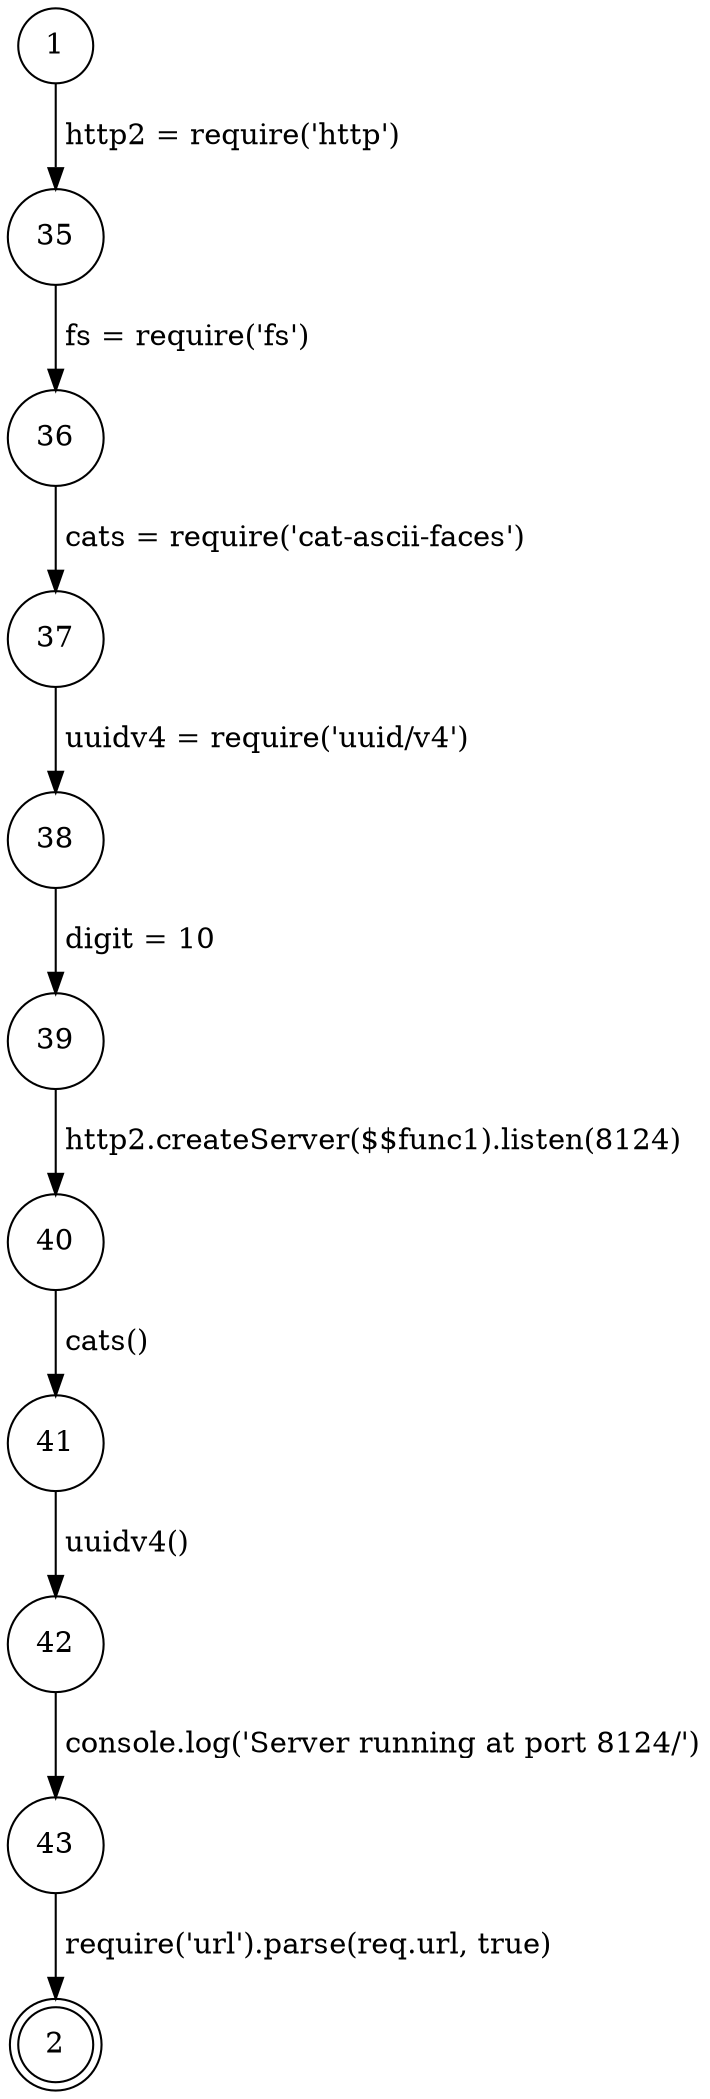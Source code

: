 // cfg
digraph control_flow_graph {
    node [shape = doublecircle] 2
    node [shape = circle]
    
    // Unconditional edges
    1 -> 35 [label = " http2 = require('http')"]
    35 -> 36 [label = " fs = require('fs')"]
    36 -> 37 [label = " cats = require('cat-ascii-faces')"]
    37 -> 38 [label = " uuidv4 = require('uuid/v4')"]
    38 -> 39 [label = " digit = 10"]
    39 -> 40 [label = " http2.createServer($$func1).listen(8124)"]
    40 -> 41 [label = " cats()"]
    41 -> 42 [label = " uuidv4()"]
    42 -> 43 [label = " console.log('Server running at port 8124/')"]
    43 -> 2 [label = " require('url').parse(req.url, true)"]
}